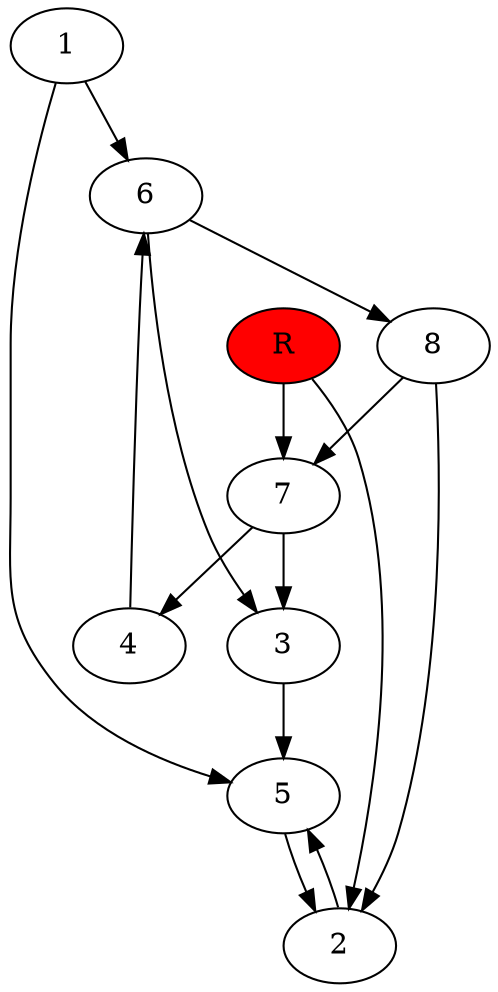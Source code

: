 digraph prb20744 {
	1
	2
	3
	4
	5
	6
	7
	8
	R [fillcolor="#ff0000" style=filled]
	1 -> 5
	1 -> 6
	2 -> 5
	3 -> 5
	4 -> 6
	5 -> 2
	6 -> 3
	6 -> 8
	7 -> 3
	7 -> 4
	8 -> 2
	8 -> 7
	R -> 2
	R -> 7
}
